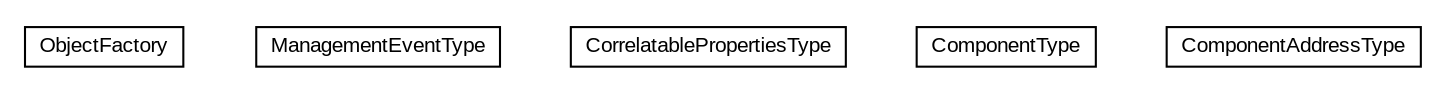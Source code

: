 #!/usr/local/bin/dot
#
# Class diagram 
# Generated by UMLGraph version R5_6-24-gf6e263 (http://www.umlgraph.org/)
#

digraph G {
	edge [fontname="arial",fontsize=10,labelfontname="arial",labelfontsize=10];
	node [fontname="arial",fontsize=10,shape=plaintext];
	nodesep=0.25;
	ranksep=0.5;
	// org.oasis_open.docs.wsdm.muws1_2.ObjectFactory
	c27879 [label=<<table title="org.oasis_open.docs.wsdm.muws1_2.ObjectFactory" border="0" cellborder="1" cellspacing="0" cellpadding="2" port="p" href="./ObjectFactory.html">
		<tr><td><table border="0" cellspacing="0" cellpadding="1">
<tr><td align="center" balign="center"> ObjectFactory </td></tr>
		</table></td></tr>
		</table>>, URL="./ObjectFactory.html", fontname="arial", fontcolor="black", fontsize=10.0];
	// org.oasis_open.docs.wsdm.muws1_2.ManagementEventType
	c27880 [label=<<table title="org.oasis_open.docs.wsdm.muws1_2.ManagementEventType" border="0" cellborder="1" cellspacing="0" cellpadding="2" port="p" href="./ManagementEventType.html">
		<tr><td><table border="0" cellspacing="0" cellpadding="1">
<tr><td align="center" balign="center"> ManagementEventType </td></tr>
		</table></td></tr>
		</table>>, URL="./ManagementEventType.html", fontname="arial", fontcolor="black", fontsize=10.0];
	// org.oasis_open.docs.wsdm.muws1_2.CorrelatablePropertiesType
	c27881 [label=<<table title="org.oasis_open.docs.wsdm.muws1_2.CorrelatablePropertiesType" border="0" cellborder="1" cellspacing="0" cellpadding="2" port="p" href="./CorrelatablePropertiesType.html">
		<tr><td><table border="0" cellspacing="0" cellpadding="1">
<tr><td align="center" balign="center"> CorrelatablePropertiesType </td></tr>
		</table></td></tr>
		</table>>, URL="./CorrelatablePropertiesType.html", fontname="arial", fontcolor="black", fontsize=10.0];
	// org.oasis_open.docs.wsdm.muws1_2.ComponentType
	c27882 [label=<<table title="org.oasis_open.docs.wsdm.muws1_2.ComponentType" border="0" cellborder="1" cellspacing="0" cellpadding="2" port="p" href="./ComponentType.html">
		<tr><td><table border="0" cellspacing="0" cellpadding="1">
<tr><td align="center" balign="center"> ComponentType </td></tr>
		</table></td></tr>
		</table>>, URL="./ComponentType.html", fontname="arial", fontcolor="black", fontsize=10.0];
	// org.oasis_open.docs.wsdm.muws1_2.ComponentAddressType
	c27883 [label=<<table title="org.oasis_open.docs.wsdm.muws1_2.ComponentAddressType" border="0" cellborder="1" cellspacing="0" cellpadding="2" port="p" href="./ComponentAddressType.html">
		<tr><td><table border="0" cellspacing="0" cellpadding="1">
<tr><td align="center" balign="center"> ComponentAddressType </td></tr>
		</table></td></tr>
		</table>>, URL="./ComponentAddressType.html", fontname="arial", fontcolor="black", fontsize=10.0];
}

